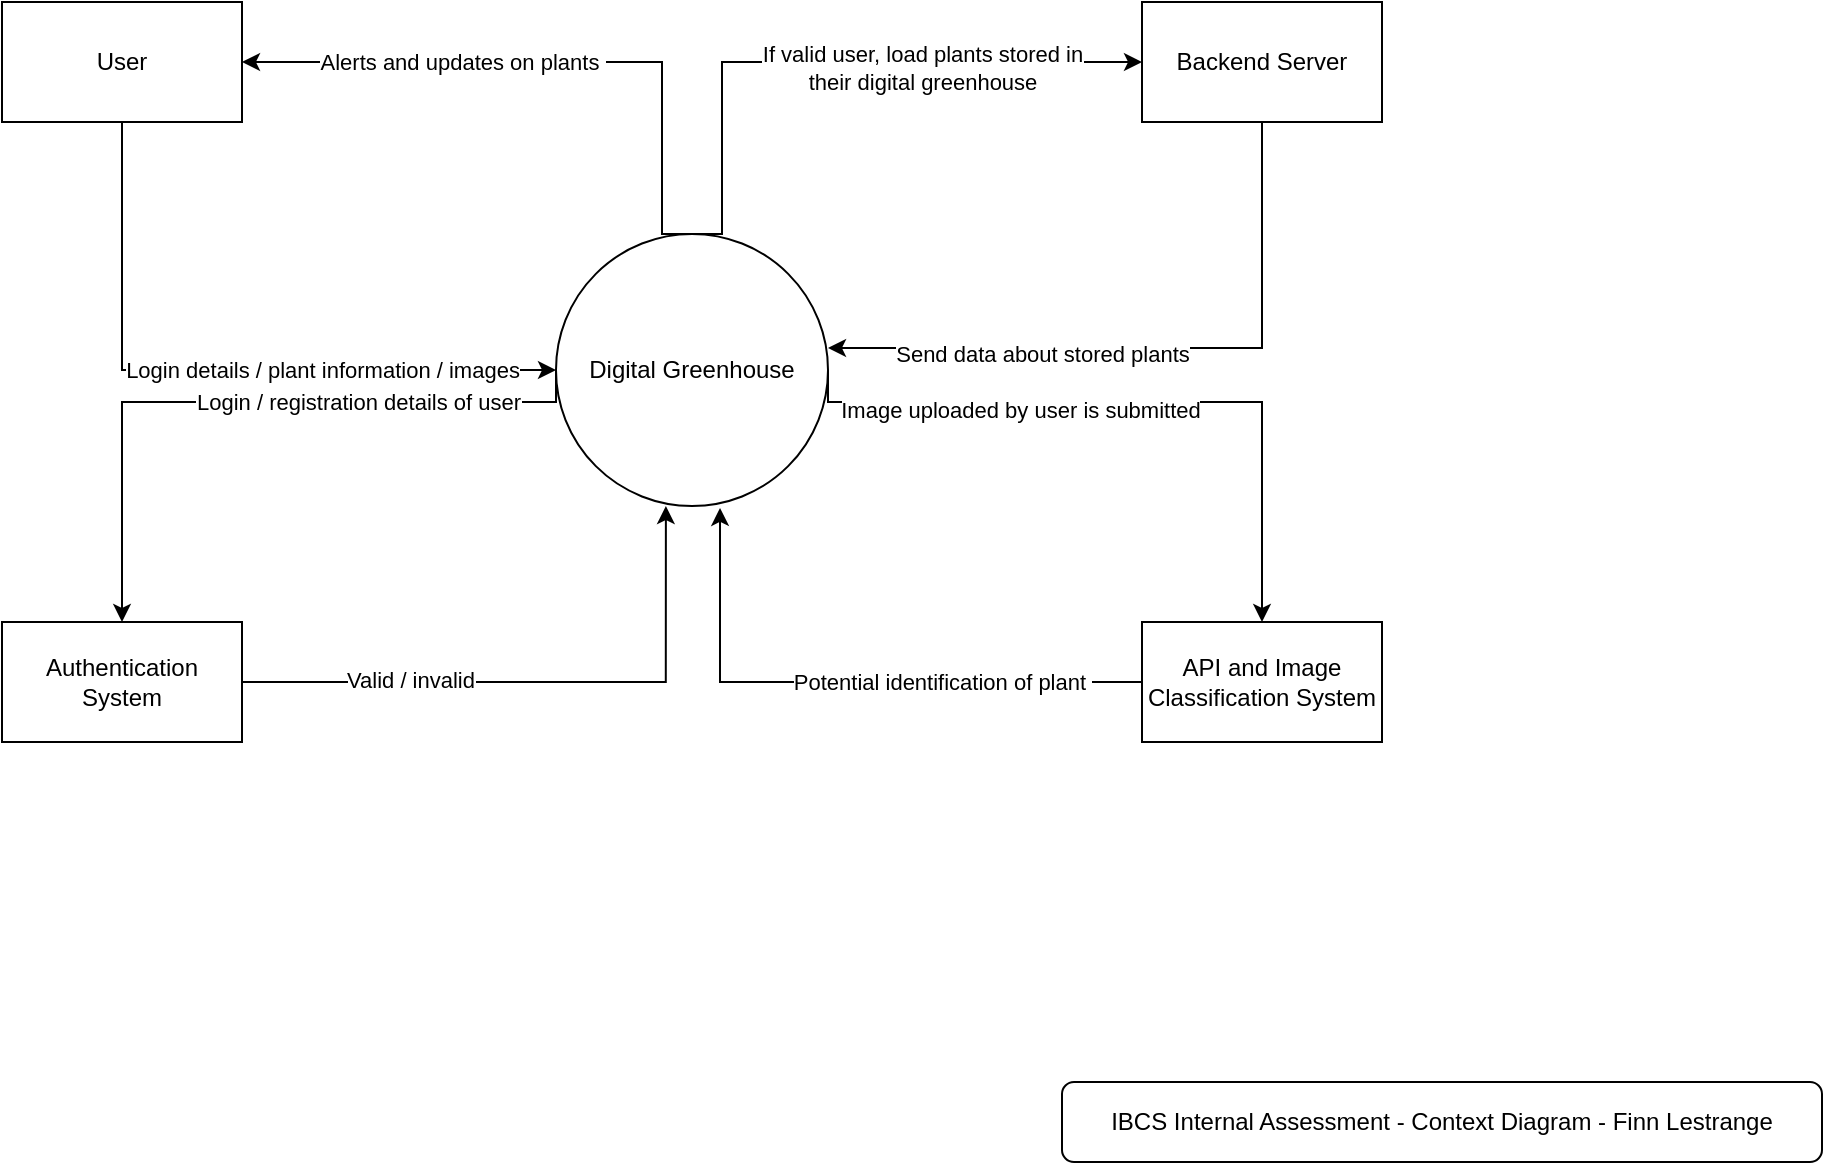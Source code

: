 <mxfile version="15.5.1" type="github">
  <diagram id="8oLsJDBEnBq9W4ekTpQN" name="Page-1">
    <mxGraphModel dx="1422" dy="762" grid="1" gridSize="10" guides="1" tooltips="1" connect="1" arrows="1" fold="1" page="1" pageScale="1" pageWidth="1169" pageHeight="827" math="0" shadow="0">
      <root>
        <mxCell id="0" />
        <mxCell id="1" parent="0" />
        <mxCell id="q1MHRGC9YV3HJqHp84CS-1" value="IBCS Internal Assessment - Context Diagram - Finn Lestrange" style="rounded=1;whiteSpace=wrap;html=1;" vertex="1" parent="1">
          <mxGeometry x="770" y="770" width="380" height="40" as="geometry" />
        </mxCell>
        <mxCell id="q1MHRGC9YV3HJqHp84CS-6" style="edgeStyle=orthogonalEdgeStyle;rounded=0;orthogonalLoop=1;jettySize=auto;html=1;exitX=0.5;exitY=0;exitDx=0;exitDy=0;entryX=1;entryY=0.5;entryDx=0;entryDy=0;" edge="1" parent="1" source="q1MHRGC9YV3HJqHp84CS-2" target="q1MHRGC9YV3HJqHp84CS-3">
          <mxGeometry relative="1" as="geometry">
            <Array as="points">
              <mxPoint x="570" y="346" />
              <mxPoint x="570" y="260" />
            </Array>
          </mxGeometry>
        </mxCell>
        <mxCell id="q1MHRGC9YV3HJqHp84CS-17" value="Alerts and updates on plants&amp;nbsp;" style="edgeLabel;html=1;align=center;verticalAlign=middle;resizable=0;points=[];" vertex="1" connectable="0" parent="q1MHRGC9YV3HJqHp84CS-6">
          <mxGeometry x="0.466" y="1" relative="1" as="geometry">
            <mxPoint x="27" y="-1" as="offset" />
          </mxGeometry>
        </mxCell>
        <mxCell id="q1MHRGC9YV3HJqHp84CS-7" style="edgeStyle=orthogonalEdgeStyle;rounded=0;orthogonalLoop=1;jettySize=auto;html=1;exitX=0.5;exitY=0;exitDx=0;exitDy=0;entryX=0;entryY=0.5;entryDx=0;entryDy=0;" edge="1" parent="1" source="q1MHRGC9YV3HJqHp84CS-2" target="q1MHRGC9YV3HJqHp84CS-4">
          <mxGeometry relative="1" as="geometry">
            <Array as="points">
              <mxPoint x="600" y="346" />
              <mxPoint x="600" y="260" />
            </Array>
          </mxGeometry>
        </mxCell>
        <mxCell id="q1MHRGC9YV3HJqHp84CS-26" value="If valid user, load plants stored in&lt;br&gt;their digital greenhouse" style="edgeLabel;html=1;align=center;verticalAlign=middle;resizable=0;points=[];" vertex="1" connectable="0" parent="q1MHRGC9YV3HJqHp84CS-7">
          <mxGeometry x="0.016" y="-3" relative="1" as="geometry">
            <mxPoint x="43" as="offset" />
          </mxGeometry>
        </mxCell>
        <mxCell id="q1MHRGC9YV3HJqHp84CS-13" style="edgeStyle=orthogonalEdgeStyle;rounded=0;orthogonalLoop=1;jettySize=auto;html=1;exitX=1;exitY=0.5;exitDx=0;exitDy=0;entryX=0.5;entryY=0;entryDx=0;entryDy=0;" edge="1" parent="1" source="q1MHRGC9YV3HJqHp84CS-2" target="q1MHRGC9YV3HJqHp84CS-10">
          <mxGeometry relative="1" as="geometry">
            <Array as="points">
              <mxPoint x="653" y="430" />
              <mxPoint x="870" y="430" />
            </Array>
          </mxGeometry>
        </mxCell>
        <mxCell id="q1MHRGC9YV3HJqHp84CS-18" value="Image uploaded by user is submitted" style="edgeLabel;html=1;align=center;verticalAlign=middle;resizable=0;points=[];" vertex="1" connectable="0" parent="q1MHRGC9YV3HJqHp84CS-13">
          <mxGeometry x="-0.347" y="-4" relative="1" as="geometry">
            <mxPoint as="offset" />
          </mxGeometry>
        </mxCell>
        <mxCell id="q1MHRGC9YV3HJqHp84CS-14" style="edgeStyle=orthogonalEdgeStyle;rounded=0;orthogonalLoop=1;jettySize=auto;html=1;exitX=0;exitY=0.5;exitDx=0;exitDy=0;entryX=0.5;entryY=0;entryDx=0;entryDy=0;" edge="1" parent="1" source="q1MHRGC9YV3HJqHp84CS-2" target="q1MHRGC9YV3HJqHp84CS-9">
          <mxGeometry relative="1" as="geometry">
            <Array as="points">
              <mxPoint x="517" y="430" />
              <mxPoint x="300" y="430" />
            </Array>
          </mxGeometry>
        </mxCell>
        <mxCell id="q1MHRGC9YV3HJqHp84CS-24" value="Login / registration details of user" style="edgeLabel;html=1;align=center;verticalAlign=middle;resizable=0;points=[];" vertex="1" connectable="0" parent="q1MHRGC9YV3HJqHp84CS-14">
          <mxGeometry x="-0.329" relative="1" as="geometry">
            <mxPoint as="offset" />
          </mxGeometry>
        </mxCell>
        <mxCell id="q1MHRGC9YV3HJqHp84CS-2" value="Digital Greenhouse" style="ellipse;whiteSpace=wrap;html=1;aspect=fixed;" vertex="1" parent="1">
          <mxGeometry x="517" y="346" width="136" height="136" as="geometry" />
        </mxCell>
        <mxCell id="q1MHRGC9YV3HJqHp84CS-5" style="edgeStyle=orthogonalEdgeStyle;rounded=0;orthogonalLoop=1;jettySize=auto;html=1;exitX=0.5;exitY=1;exitDx=0;exitDy=0;entryX=0;entryY=0.5;entryDx=0;entryDy=0;" edge="1" parent="1" source="q1MHRGC9YV3HJqHp84CS-3" target="q1MHRGC9YV3HJqHp84CS-2">
          <mxGeometry relative="1" as="geometry" />
        </mxCell>
        <mxCell id="q1MHRGC9YV3HJqHp84CS-16" value="Login details / plant information / images" style="edgeLabel;html=1;align=center;verticalAlign=middle;resizable=0;points=[];" vertex="1" connectable="0" parent="q1MHRGC9YV3HJqHp84CS-5">
          <mxGeometry x="0.044" y="2" relative="1" as="geometry">
            <mxPoint x="46" y="2" as="offset" />
          </mxGeometry>
        </mxCell>
        <mxCell id="q1MHRGC9YV3HJqHp84CS-3" value="User" style="rounded=0;whiteSpace=wrap;html=1;" vertex="1" parent="1">
          <mxGeometry x="240" y="230" width="120" height="60" as="geometry" />
        </mxCell>
        <mxCell id="q1MHRGC9YV3HJqHp84CS-27" style="edgeStyle=orthogonalEdgeStyle;rounded=0;orthogonalLoop=1;jettySize=auto;html=1;exitX=0.5;exitY=1;exitDx=0;exitDy=0;entryX=1;entryY=0.419;entryDx=0;entryDy=0;entryPerimeter=0;" edge="1" parent="1" source="q1MHRGC9YV3HJqHp84CS-4" target="q1MHRGC9YV3HJqHp84CS-2">
          <mxGeometry relative="1" as="geometry" />
        </mxCell>
        <mxCell id="q1MHRGC9YV3HJqHp84CS-28" value="Send data about stored plants" style="edgeLabel;html=1;align=center;verticalAlign=middle;resizable=0;points=[];" vertex="1" connectable="0" parent="q1MHRGC9YV3HJqHp84CS-27">
          <mxGeometry x="0.036" y="3" relative="1" as="geometry">
            <mxPoint x="-52" as="offset" />
          </mxGeometry>
        </mxCell>
        <mxCell id="q1MHRGC9YV3HJqHp84CS-4" value="Backend Server" style="rounded=0;whiteSpace=wrap;html=1;" vertex="1" parent="1">
          <mxGeometry x="810" y="230" width="120" height="60" as="geometry" />
        </mxCell>
        <mxCell id="q1MHRGC9YV3HJqHp84CS-23" style="edgeStyle=orthogonalEdgeStyle;rounded=0;orthogonalLoop=1;jettySize=auto;html=1;exitX=1;exitY=0.5;exitDx=0;exitDy=0;entryX=0.404;entryY=1;entryDx=0;entryDy=0;entryPerimeter=0;" edge="1" parent="1" source="q1MHRGC9YV3HJqHp84CS-9" target="q1MHRGC9YV3HJqHp84CS-2">
          <mxGeometry relative="1" as="geometry" />
        </mxCell>
        <mxCell id="q1MHRGC9YV3HJqHp84CS-25" value="Valid / invalid" style="edgeLabel;html=1;align=center;verticalAlign=middle;resizable=0;points=[];" vertex="1" connectable="0" parent="q1MHRGC9YV3HJqHp84CS-23">
          <mxGeometry x="-0.44" y="1" relative="1" as="geometry">
            <mxPoint as="offset" />
          </mxGeometry>
        </mxCell>
        <mxCell id="q1MHRGC9YV3HJqHp84CS-9" value="Authentication System" style="rounded=0;whiteSpace=wrap;html=1;" vertex="1" parent="1">
          <mxGeometry x="240" y="540" width="120" height="60" as="geometry" />
        </mxCell>
        <mxCell id="q1MHRGC9YV3HJqHp84CS-21" style="edgeStyle=orthogonalEdgeStyle;rounded=0;orthogonalLoop=1;jettySize=auto;html=1;exitX=0;exitY=0.5;exitDx=0;exitDy=0;entryX=0.603;entryY=1.007;entryDx=0;entryDy=0;entryPerimeter=0;" edge="1" parent="1" source="q1MHRGC9YV3HJqHp84CS-10" target="q1MHRGC9YV3HJqHp84CS-2">
          <mxGeometry relative="1" as="geometry" />
        </mxCell>
        <mxCell id="q1MHRGC9YV3HJqHp84CS-22" value="Potential identification of plant&amp;nbsp;" style="edgeLabel;html=1;align=center;verticalAlign=middle;resizable=0;points=[];" vertex="1" connectable="0" parent="q1MHRGC9YV3HJqHp84CS-21">
          <mxGeometry x="-0.101" y="-1" relative="1" as="geometry">
            <mxPoint x="34" y="1" as="offset" />
          </mxGeometry>
        </mxCell>
        <mxCell id="q1MHRGC9YV3HJqHp84CS-10" value="API and Image Classification System" style="rounded=0;whiteSpace=wrap;html=1;" vertex="1" parent="1">
          <mxGeometry x="810" y="540" width="120" height="60" as="geometry" />
        </mxCell>
      </root>
    </mxGraphModel>
  </diagram>
</mxfile>
